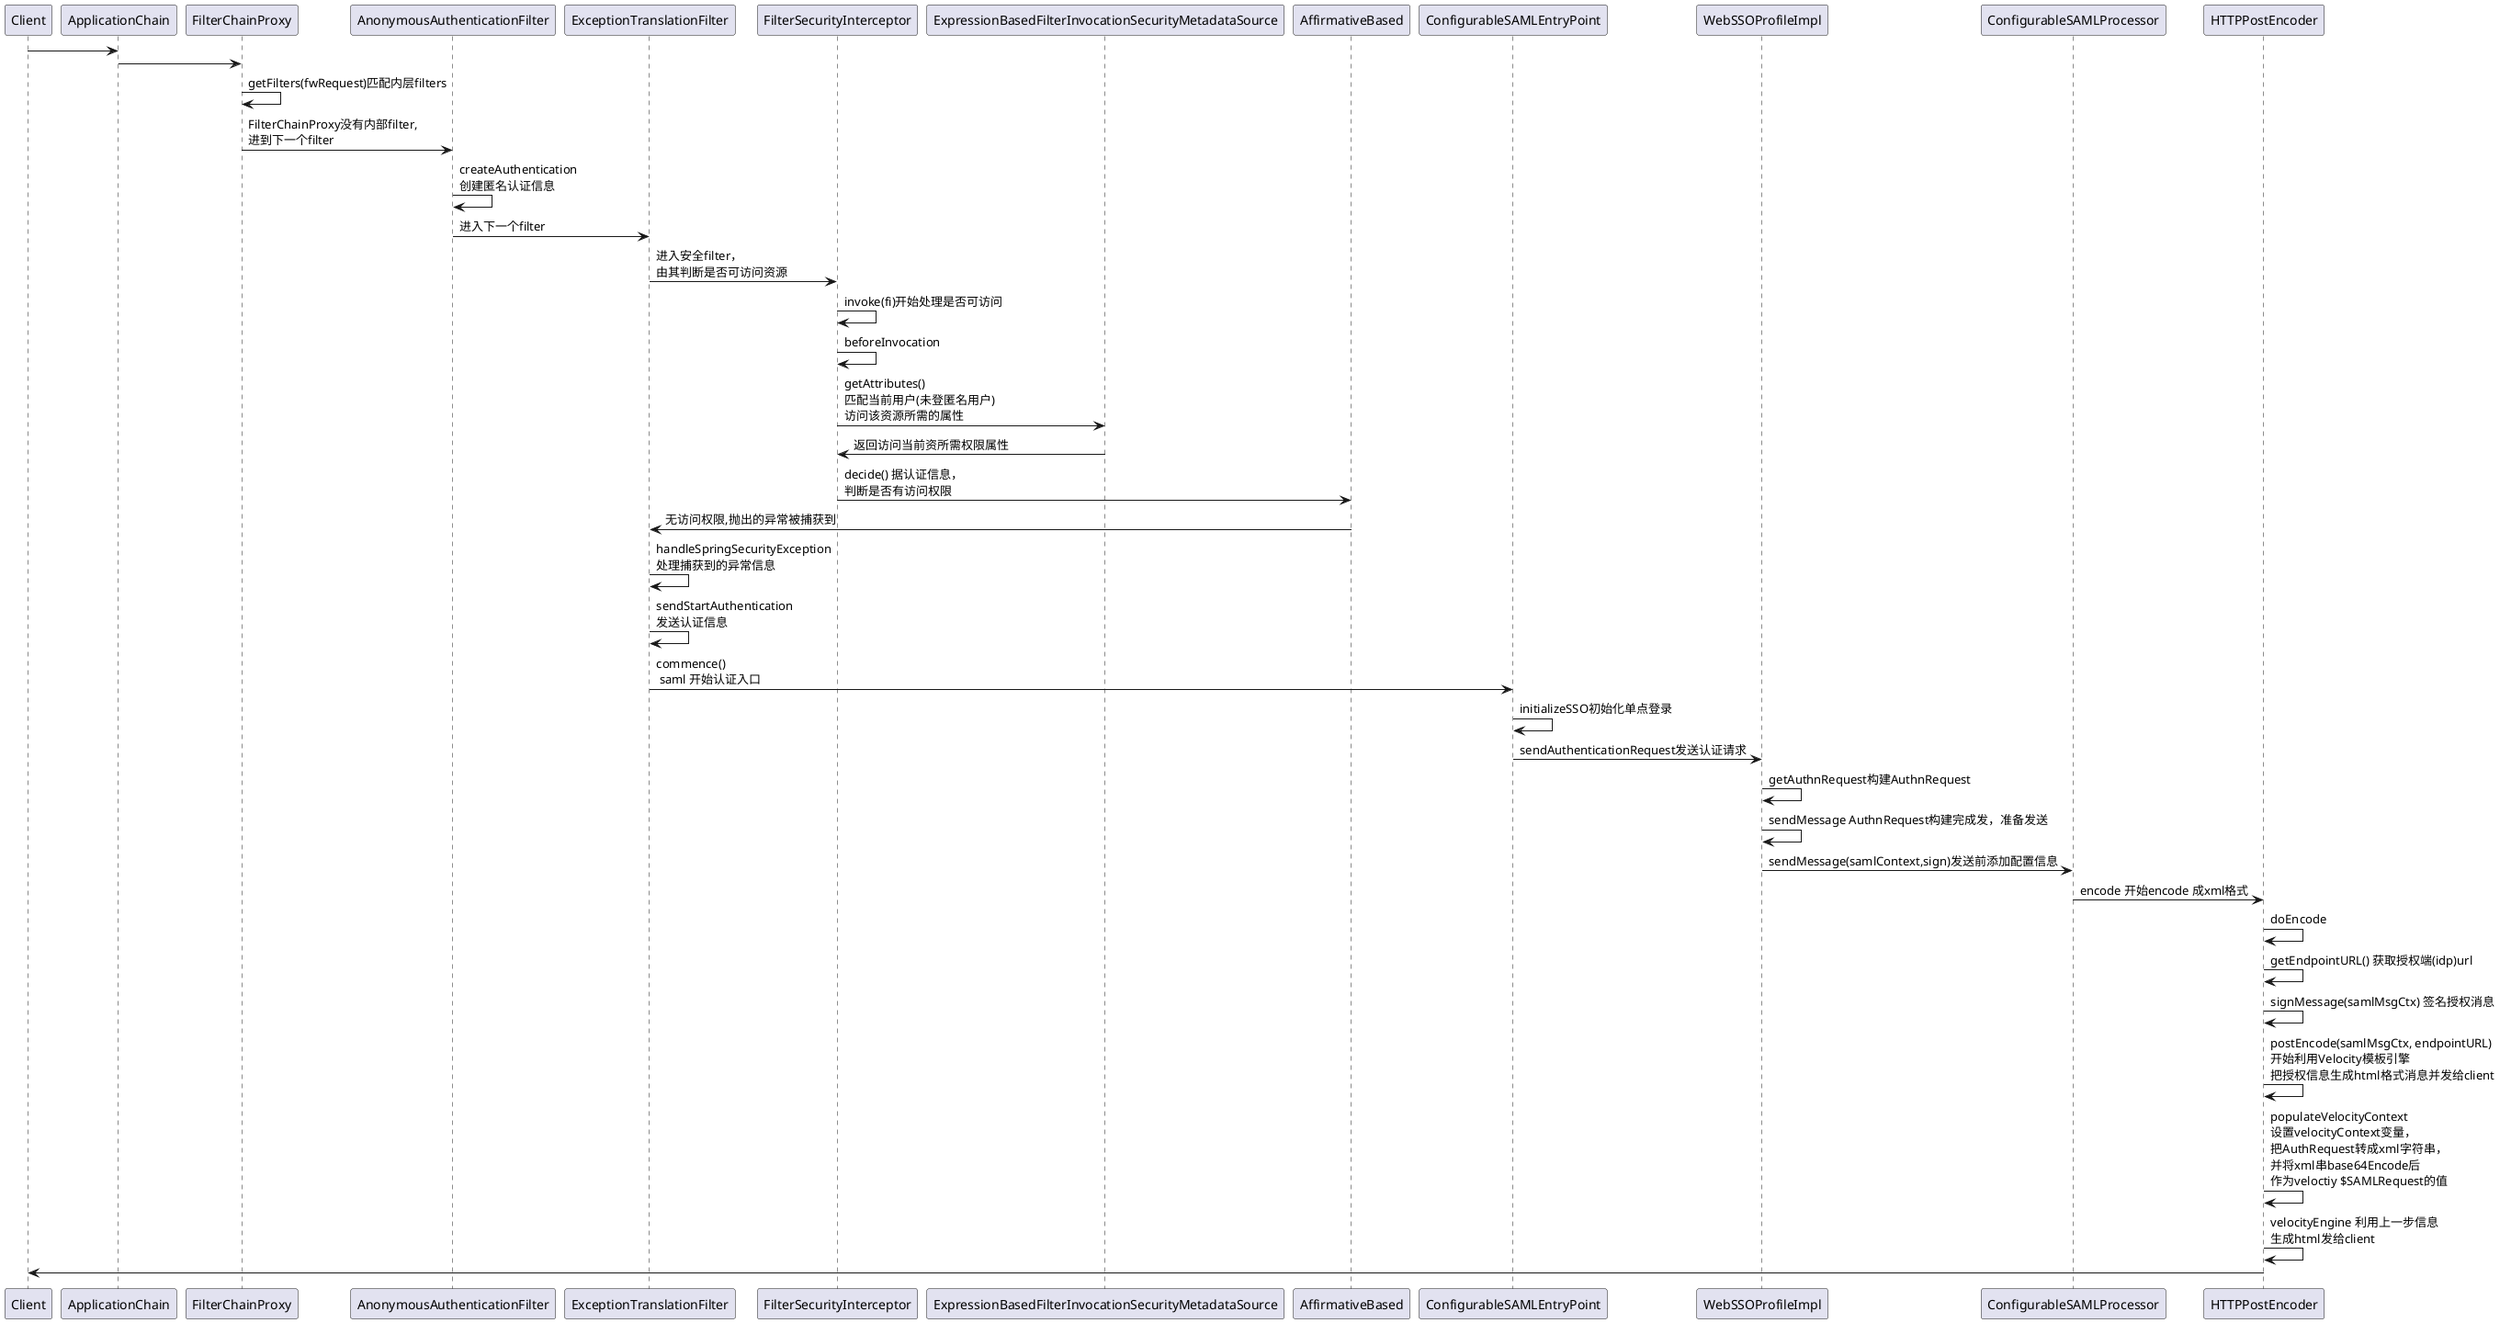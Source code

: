 @startuml
Client->ApplicationChain
ApplicationChain->FilterChainProxy:
FilterChainProxy->FilterChainProxy:getFilters(fwRequest)匹配内层filters
FilterChainProxy->AnonymousAuthenticationFilter:FilterChainProxy没有内部filter,\n进到下一个filter
AnonymousAuthenticationFilter->AnonymousAuthenticationFilter:createAuthentication\n创建匿名认证信息
AnonymousAuthenticationFilter->ExceptionTranslationFilter:进入下一个filter
ExceptionTranslationFilter->FilterSecurityInterceptor:进入安全filter，\n由其判断是否可访问资源
FilterSecurityInterceptor->FilterSecurityInterceptor:invoke(fi)开始处理是否可访问
FilterSecurityInterceptor->FilterSecurityInterceptor:beforeInvocation
FilterSecurityInterceptor->ExpressionBasedFilterInvocationSecurityMetadataSource:getAttributes()\n匹配当前用户(未登匿名用户)\n访问该资源所需的属性
ExpressionBasedFilterInvocationSecurityMetadataSource->FilterSecurityInterceptor:返回访问当前资所需权限属性
FilterSecurityInterceptor->AffirmativeBased:decide() 据认证信息，\n判断是否有访问权限
AffirmativeBased->ExceptionTranslationFilter:无访问权限,抛出的异常被捕获到
ExceptionTranslationFilter->ExceptionTranslationFilter:handleSpringSecurityException\n处理捕获到的异常信息
ExceptionTranslationFilter->ExceptionTranslationFilter:sendStartAuthentication\n发送认证信息
ExceptionTranslationFilter->ConfigurableSAMLEntryPoint:commence()\n saml 开始认证入口
ConfigurableSAMLEntryPoint->ConfigurableSAMLEntryPoint:initializeSSO初始化单点登录
ConfigurableSAMLEntryPoint->WebSSOProfileImpl:sendAuthenticationRequest发送认证请求
WebSSOProfileImpl->WebSSOProfileImpl:getAuthnRequest构建AuthnRequest
WebSSOProfileImpl->WebSSOProfileImpl:sendMessage AuthnRequest构建完成发，准备发送
WebSSOProfileImpl->ConfigurableSAMLProcessor:sendMessage(samlContext,sign)发送前添加配置信息
ConfigurableSAMLProcessor->HTTPPostEncoder:encode 开始encode 成xml格式
HTTPPostEncoder->HTTPPostEncoder:doEncode
HTTPPostEncoder->HTTPPostEncoder:getEndpointURL() 获取授权端(idp)url
HTTPPostEncoder->HTTPPostEncoder:signMessage(samlMsgCtx) 签名授权消息
HTTPPostEncoder->HTTPPostEncoder:postEncode(samlMsgCtx, endpointURL)\n开始利用Velocity模板引擎\n把授权信息生成html格式消息并发给client
HTTPPostEncoder->HTTPPostEncoder:populateVelocityContext \n设置velocityContext变量，\n把AuthRequest转成xml字符串，\n并将xml串base64Encode后\n作为veloctiy $SAMLRequest的值
HTTPPostEncoder->HTTPPostEncoder:velocityEngine 利用上一步信息\n生成html发给client
HTTPPostEncoder->Client:
@enduml
